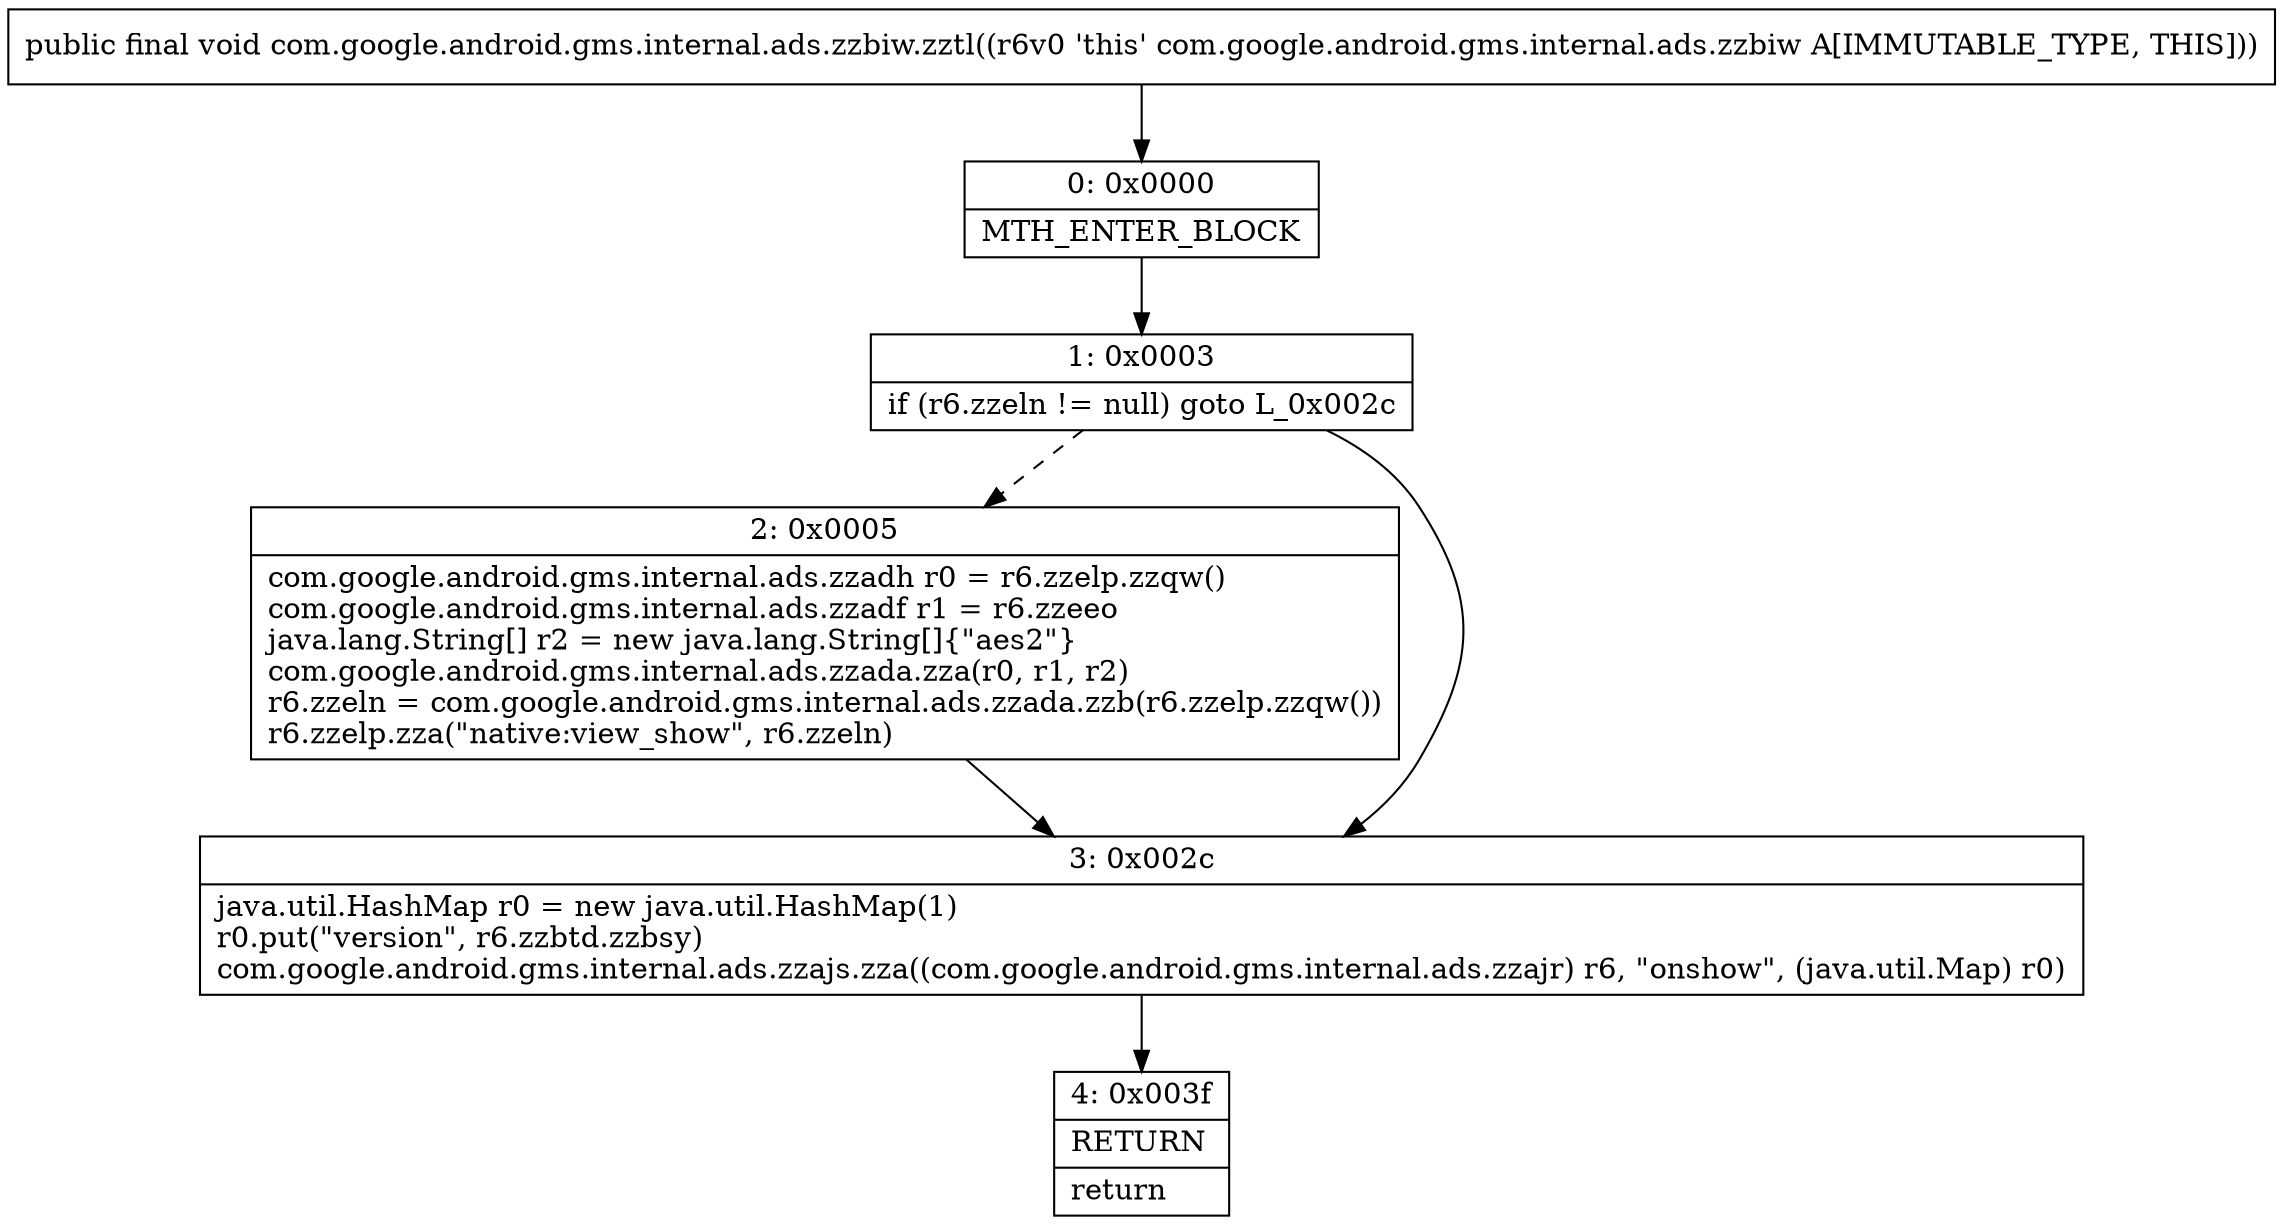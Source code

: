 digraph "CFG forcom.google.android.gms.internal.ads.zzbiw.zztl()V" {
Node_0 [shape=record,label="{0\:\ 0x0000|MTH_ENTER_BLOCK\l}"];
Node_1 [shape=record,label="{1\:\ 0x0003|if (r6.zzeln != null) goto L_0x002c\l}"];
Node_2 [shape=record,label="{2\:\ 0x0005|com.google.android.gms.internal.ads.zzadh r0 = r6.zzelp.zzqw()\lcom.google.android.gms.internal.ads.zzadf r1 = r6.zzeeo\ljava.lang.String[] r2 = new java.lang.String[]\{\"aes2\"\}\lcom.google.android.gms.internal.ads.zzada.zza(r0, r1, r2)\lr6.zzeln = com.google.android.gms.internal.ads.zzada.zzb(r6.zzelp.zzqw())\lr6.zzelp.zza(\"native:view_show\", r6.zzeln)\l}"];
Node_3 [shape=record,label="{3\:\ 0x002c|java.util.HashMap r0 = new java.util.HashMap(1)\lr0.put(\"version\", r6.zzbtd.zzbsy)\lcom.google.android.gms.internal.ads.zzajs.zza((com.google.android.gms.internal.ads.zzajr) r6, \"onshow\", (java.util.Map) r0)\l}"];
Node_4 [shape=record,label="{4\:\ 0x003f|RETURN\l|return\l}"];
MethodNode[shape=record,label="{public final void com.google.android.gms.internal.ads.zzbiw.zztl((r6v0 'this' com.google.android.gms.internal.ads.zzbiw A[IMMUTABLE_TYPE, THIS])) }"];
MethodNode -> Node_0;
Node_0 -> Node_1;
Node_1 -> Node_2[style=dashed];
Node_1 -> Node_3;
Node_2 -> Node_3;
Node_3 -> Node_4;
}

